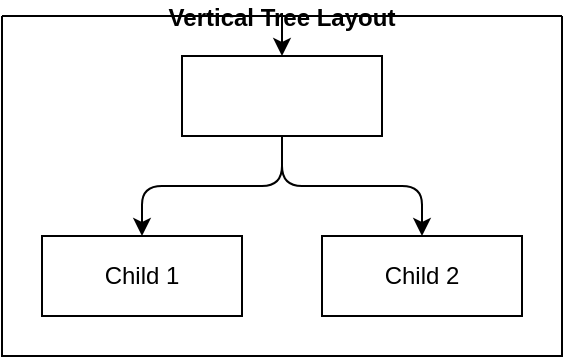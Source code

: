 <mxfile>
    <diagram id="cjNtCaQzGKpI-Cy0rWWP" name="Page-1">
        <mxGraphModel dx="746" dy="632" grid="1" gridSize="10" guides="1" tooltips="1" connect="1" arrows="1" fold="1" page="1" pageScale="1" pageWidth="850" pageHeight="1100" math="0" shadow="0">
            <root>
                <mxCell id="0"/>
                <mxCell id="1" parent="0"/>
                <mxCell id="4" value="Vertical Tree Layout" style="swimlane;startSize=0;horizontal=1;childLayout=treeLayout;horizontalTree=0;resizable=0;containerType=tree;fontSize=12;" vertex="1" parent="1">
                    <mxGeometry x="240" y="230" width="280" height="170" as="geometry"/>
                </mxCell>
                <mxCell id="5" value="" style="whiteSpace=wrap;html=1;" vertex="1" parent="4">
                    <mxGeometry x="90" y="20" width="100" height="40" as="geometry"/>
                </mxCell>
                <mxCell id="6" value="Child 1" style="whiteSpace=wrap;html=1;" vertex="1" parent="4">
                    <mxGeometry x="20" y="110" width="100" height="40" as="geometry"/>
                </mxCell>
                <mxCell id="7" value="" style="edgeStyle=elbowEdgeStyle;elbow=vertical;html=1;rounded=1;curved=0;sourcePerimeterSpacing=0;targetPerimeterSpacing=0;startSize=6;endSize=6;" edge="1" parent="4" source="5" target="6">
                    <mxGeometry relative="1" as="geometry"/>
                </mxCell>
                <mxCell id="8" value="Child 2" style="whiteSpace=wrap;html=1;" vertex="1" parent="4">
                    <mxGeometry x="160" y="110" width="100" height="40" as="geometry"/>
                </mxCell>
                <mxCell id="9" value="" style="edgeStyle=elbowEdgeStyle;elbow=vertical;html=1;rounded=1;curved=0;sourcePerimeterSpacing=0;targetPerimeterSpacing=0;startSize=6;endSize=6;" edge="1" parent="4" source="5" target="8">
                    <mxGeometry relative="1" as="geometry"/>
                </mxCell>
                <mxCell id="10" style="edgeStyle=none;html=1;entryX=0.5;entryY=0;entryDx=0;entryDy=0;" edge="1" parent="4" source="4" target="5">
                    <mxGeometry relative="1" as="geometry"/>
                </mxCell>
            </root>
        </mxGraphModel>
    </diagram>
</mxfile>